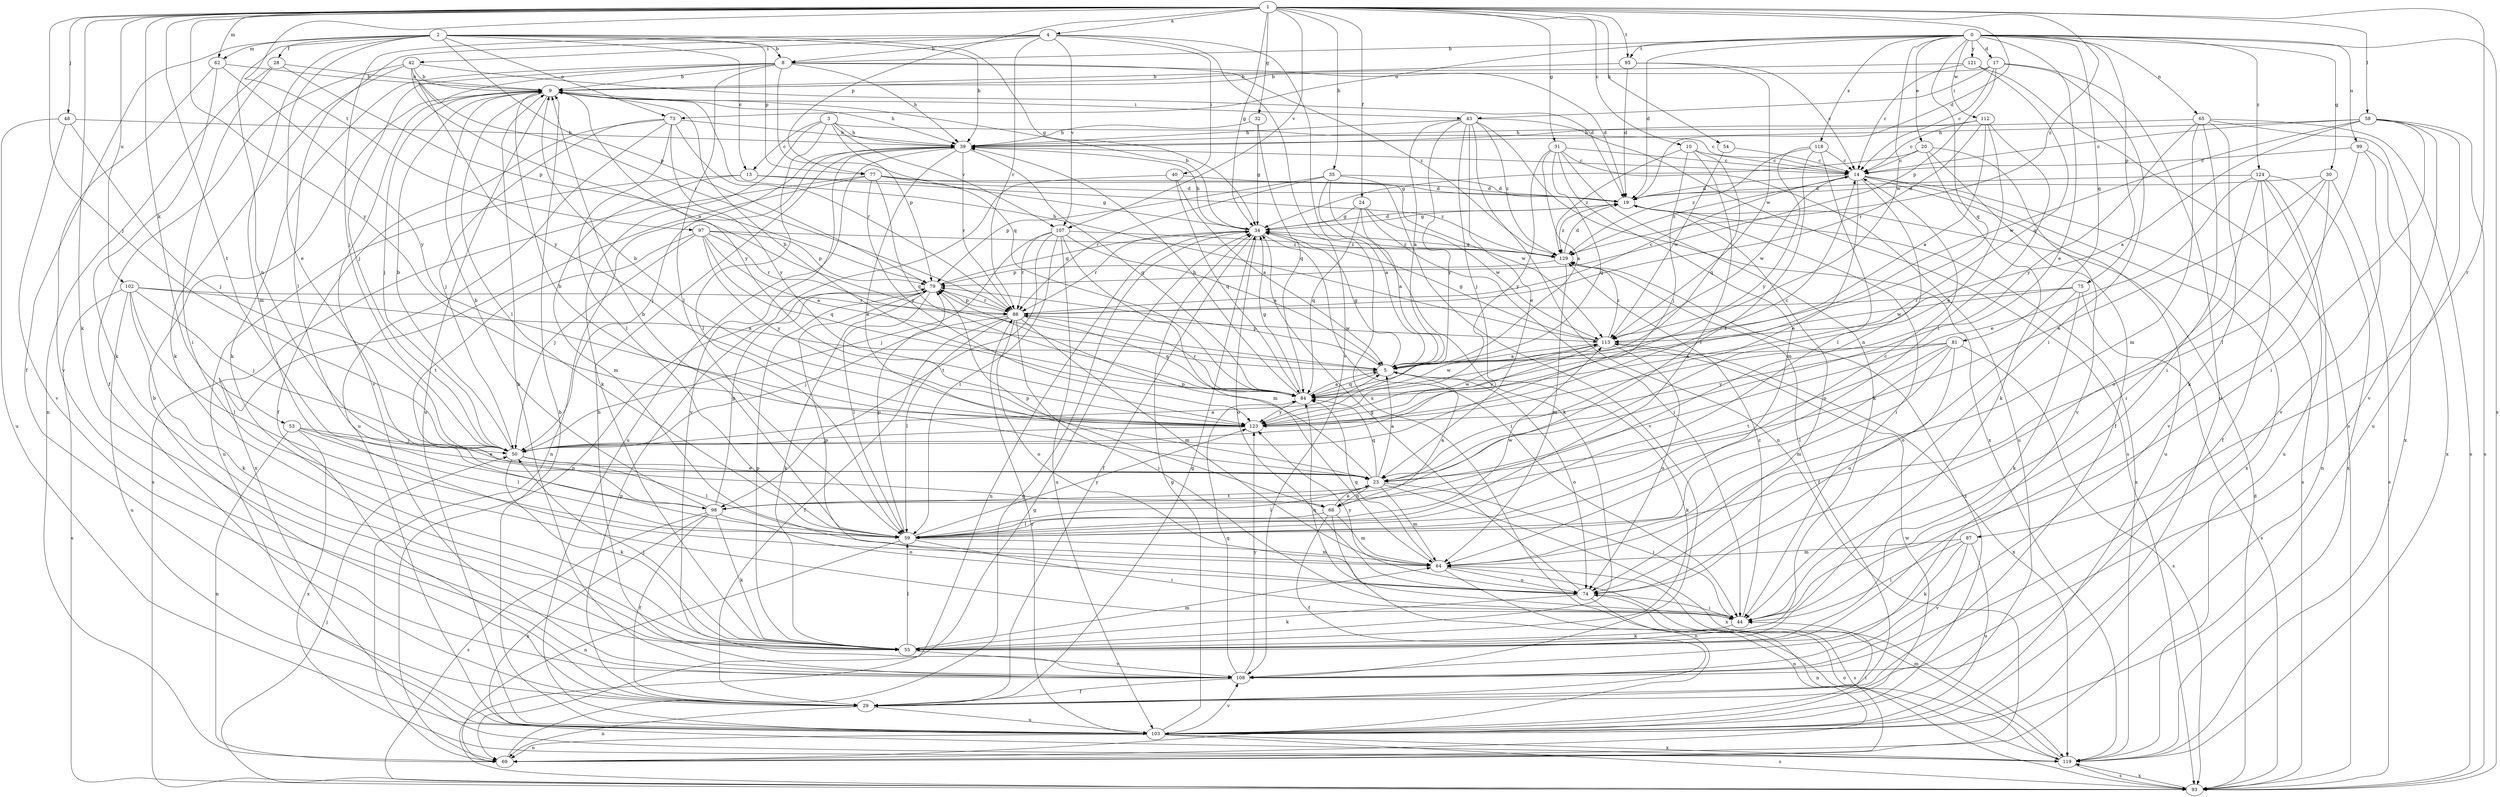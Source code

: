 strict digraph  {
0;
1;
2;
3;
4;
5;
8;
9;
10;
13;
14;
17;
19;
20;
23;
24;
28;
29;
30;
31;
32;
34;
35;
39;
40;
42;
43;
44;
48;
50;
53;
54;
55;
58;
59;
62;
64;
65;
68;
69;
73;
74;
75;
77;
79;
81;
84;
87;
88;
93;
95;
97;
98;
99;
102;
103;
107;
108;
112;
113;
118;
119;
121;
123;
124;
129;
0 -> 8  [label=b];
0 -> 17  [label=d];
0 -> 19  [label=d];
0 -> 20  [label=e];
0 -> 23  [label=e];
0 -> 30  [label=g];
0 -> 65  [label=n];
0 -> 73  [label=o];
0 -> 75  [label=p];
0 -> 81  [label=q];
0 -> 84  [label=q];
0 -> 93  [label=s];
0 -> 95  [label=t];
0 -> 99  [label=u];
0 -> 112  [label=w];
0 -> 113  [label=w];
0 -> 118  [label=x];
0 -> 121  [label=y];
0 -> 124  [label=z];
1 -> 4  [label=a];
1 -> 10  [label=c];
1 -> 19  [label=d];
1 -> 24  [label=f];
1 -> 31  [label=g];
1 -> 32  [label=g];
1 -> 34  [label=g];
1 -> 35  [label=h];
1 -> 48  [label=j];
1 -> 50  [label=j];
1 -> 53  [label=k];
1 -> 54  [label=k];
1 -> 55  [label=k];
1 -> 58  [label=l];
1 -> 62  [label=m];
1 -> 77  [label=p];
1 -> 87  [label=r];
1 -> 95  [label=t];
1 -> 97  [label=t];
1 -> 98  [label=t];
1 -> 102  [label=u];
1 -> 107  [label=v];
1 -> 123  [label=y];
1 -> 129  [label=z];
2 -> 8  [label=b];
2 -> 13  [label=c];
2 -> 23  [label=e];
2 -> 28  [label=f];
2 -> 29  [label=f];
2 -> 34  [label=g];
2 -> 39  [label=h];
2 -> 62  [label=m];
2 -> 64  [label=m];
2 -> 68  [label=n];
2 -> 73  [label=o];
2 -> 77  [label=p];
2 -> 79  [label=p];
3 -> 13  [label=c];
3 -> 14  [label=c];
3 -> 39  [label=h];
3 -> 55  [label=k];
3 -> 59  [label=l];
3 -> 79  [label=p];
3 -> 107  [label=v];
4 -> 8  [label=b];
4 -> 40  [label=i];
4 -> 42  [label=i];
4 -> 50  [label=j];
4 -> 59  [label=l];
4 -> 88  [label=r];
4 -> 107  [label=v];
4 -> 108  [label=v];
4 -> 119  [label=x];
5 -> 34  [label=g];
5 -> 55  [label=k];
5 -> 74  [label=o];
5 -> 79  [label=p];
5 -> 84  [label=q];
8 -> 9  [label=b];
8 -> 19  [label=d];
8 -> 39  [label=h];
8 -> 50  [label=j];
8 -> 55  [label=k];
8 -> 59  [label=l];
8 -> 84  [label=q];
8 -> 123  [label=y];
8 -> 129  [label=z];
9 -> 39  [label=h];
9 -> 43  [label=i];
9 -> 50  [label=j];
9 -> 59  [label=l];
9 -> 103  [label=u];
9 -> 108  [label=v];
9 -> 123  [label=y];
10 -> 14  [label=c];
10 -> 50  [label=j];
10 -> 59  [label=l];
10 -> 84  [label=q];
10 -> 129  [label=z];
13 -> 19  [label=d];
13 -> 64  [label=m];
13 -> 103  [label=u];
13 -> 129  [label=z];
14 -> 19  [label=d];
14 -> 23  [label=e];
14 -> 68  [label=n];
14 -> 93  [label=s];
14 -> 103  [label=u];
14 -> 113  [label=w];
14 -> 119  [label=x];
14 -> 129  [label=z];
17 -> 9  [label=b];
17 -> 14  [label=c];
17 -> 43  [label=i];
17 -> 44  [label=i];
17 -> 79  [label=p];
17 -> 103  [label=u];
19 -> 34  [label=g];
19 -> 44  [label=i];
19 -> 74  [label=o];
19 -> 119  [label=x];
19 -> 129  [label=z];
20 -> 14  [label=c];
20 -> 29  [label=f];
20 -> 34  [label=g];
20 -> 55  [label=k];
20 -> 108  [label=v];
23 -> 5  [label=a];
23 -> 9  [label=b];
23 -> 44  [label=i];
23 -> 59  [label=l];
23 -> 64  [label=m];
23 -> 68  [label=n];
23 -> 79  [label=p];
23 -> 84  [label=q];
23 -> 98  [label=t];
23 -> 119  [label=x];
24 -> 5  [label=a];
24 -> 34  [label=g];
24 -> 44  [label=i];
24 -> 84  [label=q];
24 -> 113  [label=w];
28 -> 9  [label=b];
28 -> 44  [label=i];
28 -> 69  [label=n];
28 -> 79  [label=p];
29 -> 9  [label=b];
29 -> 34  [label=g];
29 -> 69  [label=n];
29 -> 79  [label=p];
29 -> 103  [label=u];
30 -> 19  [label=d];
30 -> 23  [label=e];
30 -> 74  [label=o];
30 -> 93  [label=s];
30 -> 108  [label=v];
31 -> 5  [label=a];
31 -> 14  [label=c];
31 -> 55  [label=k];
31 -> 64  [label=m];
31 -> 84  [label=q];
31 -> 103  [label=u];
31 -> 123  [label=y];
32 -> 34  [label=g];
32 -> 39  [label=h];
32 -> 84  [label=q];
34 -> 9  [label=b];
34 -> 19  [label=d];
34 -> 29  [label=f];
34 -> 39  [label=h];
34 -> 44  [label=i];
34 -> 69  [label=n];
34 -> 74  [label=o];
34 -> 88  [label=r];
34 -> 129  [label=z];
35 -> 5  [label=a];
35 -> 19  [label=d];
35 -> 55  [label=k];
35 -> 79  [label=p];
35 -> 88  [label=r];
35 -> 108  [label=v];
39 -> 14  [label=c];
39 -> 23  [label=e];
39 -> 50  [label=j];
39 -> 69  [label=n];
39 -> 84  [label=q];
39 -> 88  [label=r];
39 -> 103  [label=u];
39 -> 108  [label=v];
40 -> 5  [label=a];
40 -> 19  [label=d];
40 -> 69  [label=n];
40 -> 84  [label=q];
42 -> 5  [label=a];
42 -> 9  [label=b];
42 -> 19  [label=d];
42 -> 29  [label=f];
42 -> 55  [label=k];
42 -> 88  [label=r];
43 -> 5  [label=a];
43 -> 23  [label=e];
43 -> 39  [label=h];
43 -> 50  [label=j];
43 -> 69  [label=n];
43 -> 93  [label=s];
43 -> 119  [label=x];
43 -> 123  [label=y];
43 -> 129  [label=z];
44 -> 55  [label=k];
44 -> 84  [label=q];
44 -> 129  [label=z];
48 -> 39  [label=h];
48 -> 50  [label=j];
48 -> 103  [label=u];
48 -> 108  [label=v];
50 -> 5  [label=a];
50 -> 9  [label=b];
50 -> 23  [label=e];
50 -> 55  [label=k];
50 -> 59  [label=l];
53 -> 23  [label=e];
53 -> 50  [label=j];
53 -> 59  [label=l];
53 -> 69  [label=n];
53 -> 119  [label=x];
54 -> 14  [label=c];
54 -> 113  [label=w];
55 -> 50  [label=j];
55 -> 59  [label=l];
55 -> 64  [label=m];
55 -> 79  [label=p];
55 -> 108  [label=v];
58 -> 5  [label=a];
58 -> 14  [label=c];
58 -> 39  [label=h];
58 -> 44  [label=i];
58 -> 93  [label=s];
58 -> 103  [label=u];
58 -> 108  [label=v];
58 -> 113  [label=w];
59 -> 9  [label=b];
59 -> 14  [label=c];
59 -> 44  [label=i];
59 -> 64  [label=m];
59 -> 69  [label=n];
59 -> 79  [label=p];
59 -> 113  [label=w];
59 -> 123  [label=y];
62 -> 9  [label=b];
62 -> 55  [label=k];
62 -> 108  [label=v];
62 -> 123  [label=y];
64 -> 69  [label=n];
64 -> 74  [label=o];
64 -> 84  [label=q];
64 -> 93  [label=s];
65 -> 39  [label=h];
65 -> 44  [label=i];
65 -> 55  [label=k];
65 -> 64  [label=m];
65 -> 93  [label=s];
65 -> 119  [label=x];
65 -> 123  [label=y];
68 -> 5  [label=a];
68 -> 23  [label=e];
68 -> 29  [label=f];
68 -> 59  [label=l];
68 -> 64  [label=m];
68 -> 69  [label=n];
68 -> 79  [label=p];
69 -> 34  [label=g];
73 -> 29  [label=f];
73 -> 39  [label=h];
73 -> 50  [label=j];
73 -> 59  [label=l];
73 -> 88  [label=r];
73 -> 103  [label=u];
73 -> 123  [label=y];
74 -> 34  [label=g];
74 -> 44  [label=i];
74 -> 55  [label=k];
74 -> 69  [label=n];
74 -> 79  [label=p];
74 -> 123  [label=y];
75 -> 55  [label=k];
75 -> 74  [label=o];
75 -> 88  [label=r];
75 -> 93  [label=s];
75 -> 113  [label=w];
77 -> 19  [label=d];
77 -> 34  [label=g];
77 -> 84  [label=q];
77 -> 93  [label=s];
77 -> 113  [label=w];
77 -> 119  [label=x];
77 -> 123  [label=y];
79 -> 34  [label=g];
79 -> 55  [label=k];
79 -> 59  [label=l];
79 -> 88  [label=r];
81 -> 5  [label=a];
81 -> 59  [label=l];
81 -> 64  [label=m];
81 -> 74  [label=o];
81 -> 93  [label=s];
81 -> 98  [label=t];
81 -> 123  [label=y];
84 -> 5  [label=a];
84 -> 9  [label=b];
84 -> 34  [label=g];
84 -> 39  [label=h];
84 -> 88  [label=r];
84 -> 113  [label=w];
84 -> 123  [label=y];
87 -> 44  [label=i];
87 -> 55  [label=k];
87 -> 64  [label=m];
87 -> 103  [label=u];
87 -> 108  [label=v];
88 -> 14  [label=c];
88 -> 29  [label=f];
88 -> 44  [label=i];
88 -> 50  [label=j];
88 -> 59  [label=l];
88 -> 64  [label=m];
88 -> 74  [label=o];
88 -> 79  [label=p];
88 -> 84  [label=q];
88 -> 113  [label=w];
93 -> 19  [label=d];
93 -> 34  [label=g];
93 -> 50  [label=j];
93 -> 119  [label=x];
95 -> 9  [label=b];
95 -> 14  [label=c];
95 -> 19  [label=d];
95 -> 113  [label=w];
97 -> 5  [label=a];
97 -> 50  [label=j];
97 -> 79  [label=p];
97 -> 84  [label=q];
97 -> 88  [label=r];
97 -> 98  [label=t];
97 -> 123  [label=y];
97 -> 129  [label=z];
98 -> 9  [label=b];
98 -> 29  [label=f];
98 -> 55  [label=k];
98 -> 74  [label=o];
98 -> 79  [label=p];
98 -> 93  [label=s];
98 -> 119  [label=x];
99 -> 14  [label=c];
99 -> 59  [label=l];
99 -> 108  [label=v];
99 -> 119  [label=x];
102 -> 5  [label=a];
102 -> 50  [label=j];
102 -> 55  [label=k];
102 -> 59  [label=l];
102 -> 88  [label=r];
102 -> 93  [label=s];
102 -> 103  [label=u];
103 -> 9  [label=b];
103 -> 34  [label=g];
103 -> 44  [label=i];
103 -> 69  [label=n];
103 -> 88  [label=r];
103 -> 93  [label=s];
103 -> 108  [label=v];
103 -> 113  [label=w];
103 -> 119  [label=x];
103 -> 129  [label=z];
107 -> 5  [label=a];
107 -> 50  [label=j];
107 -> 59  [label=l];
107 -> 64  [label=m];
107 -> 88  [label=r];
107 -> 98  [label=t];
107 -> 103  [label=u];
107 -> 129  [label=z];
108 -> 9  [label=b];
108 -> 29  [label=f];
108 -> 39  [label=h];
108 -> 84  [label=q];
108 -> 123  [label=y];
112 -> 5  [label=a];
112 -> 14  [label=c];
112 -> 23  [label=e];
112 -> 39  [label=h];
112 -> 59  [label=l];
112 -> 88  [label=r];
113 -> 5  [label=a];
113 -> 9  [label=b];
113 -> 34  [label=g];
113 -> 74  [label=o];
113 -> 119  [label=x];
113 -> 123  [label=y];
113 -> 129  [label=z];
118 -> 14  [label=c];
118 -> 59  [label=l];
118 -> 98  [label=t];
118 -> 123  [label=y];
118 -> 129  [label=z];
119 -> 64  [label=m];
119 -> 74  [label=o];
119 -> 93  [label=s];
121 -> 9  [label=b];
121 -> 14  [label=c];
121 -> 84  [label=q];
121 -> 93  [label=s];
123 -> 9  [label=b];
123 -> 14  [label=c];
123 -> 50  [label=j];
123 -> 113  [label=w];
124 -> 19  [label=d];
124 -> 23  [label=e];
124 -> 29  [label=f];
124 -> 44  [label=i];
124 -> 69  [label=n];
124 -> 103  [label=u];
124 -> 119  [label=x];
129 -> 19  [label=d];
129 -> 29  [label=f];
129 -> 34  [label=g];
129 -> 64  [label=m];
129 -> 79  [label=p];
}
